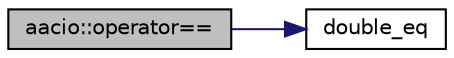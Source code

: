 digraph "aacio::operator=="
{
  edge [fontname="Helvetica",fontsize="10",labelfontname="Helvetica",labelfontsize="10"];
  node [fontname="Helvetica",fontsize="10",shape=record];
  rankdir="LR";
  Node16 [label="aacio::operator==",height=0.2,width=0.4,color="black", fillcolor="grey75", style="filled", fontcolor="black"];
  Node16 -> Node17 [color="midnightblue",fontsize="10",style="solid",fontname="Helvetica"];
  Node17 [label="double_eq",height=0.2,width=0.4,color="black", fillcolor="white", style="filled",URL="$group__mathcapi.html#ga8911bd5a24e0d8287d6b3d5a81500e6a",tooltip="Equality check between two double. "];
}
